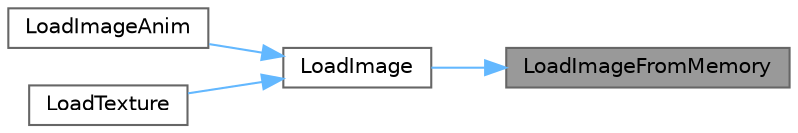 digraph "LoadImageFromMemory"
{
 // LATEX_PDF_SIZE
  bgcolor="transparent";
  edge [fontname=Helvetica,fontsize=10,labelfontname=Helvetica,labelfontsize=10];
  node [fontname=Helvetica,fontsize=10,shape=box,height=0.2,width=0.4];
  rankdir="RL";
  Node1 [id="Node000001",label="LoadImageFromMemory",height=0.2,width=0.4,color="gray40", fillcolor="grey60", style="filled", fontcolor="black",tooltip=" "];
  Node1 -> Node2 [id="edge7_Node000001_Node000002",dir="back",color="steelblue1",style="solid",tooltip=" "];
  Node2 [id="Node000002",label="LoadImage",height=0.2,width=0.4,color="grey40", fillcolor="white", style="filled",URL="$_classes_2lib_2rtextures_8c.html#ab178b17d656b24ba7fe2bd9fe4ece044",tooltip=" "];
  Node2 -> Node3 [id="edge8_Node000002_Node000003",dir="back",color="steelblue1",style="solid",tooltip=" "];
  Node3 [id="Node000003",label="LoadImageAnim",height=0.2,width=0.4,color="grey40", fillcolor="white", style="filled",URL="$_old_2_classes_2lib_2rtextures_8c.html#a8330645ceddb2e91a26bd4abface86ec",tooltip=" "];
  Node2 -> Node4 [id="edge9_Node000002_Node000004",dir="back",color="steelblue1",style="solid",tooltip=" "];
  Node4 [id="Node000004",label="LoadTexture",height=0.2,width=0.4,color="grey40", fillcolor="white", style="filled",URL="$_classes_2lib_2rtextures_8c.html#a088824ea1b009f6ec002cdba66ea9826",tooltip=" "];
}
